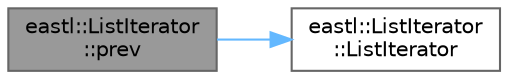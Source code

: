 digraph "eastl::ListIterator::prev"
{
 // LATEX_PDF_SIZE
  bgcolor="transparent";
  edge [fontname=Helvetica,fontsize=10,labelfontname=Helvetica,labelfontsize=10];
  node [fontname=Helvetica,fontsize=10,shape=box,height=0.2,width=0.4];
  rankdir="LR";
  Node1 [id="Node000001",label="eastl::ListIterator\l::prev",height=0.2,width=0.4,color="gray40", fillcolor="grey60", style="filled", fontcolor="black",tooltip=" "];
  Node1 -> Node2 [id="edge1_Node000001_Node000002",color="steelblue1",style="solid",tooltip=" "];
  Node2 [id="Node000002",label="eastl::ListIterator\l::ListIterator",height=0.2,width=0.4,color="grey40", fillcolor="white", style="filled",URL="$structeastl_1_1_list_iterator.html#a7b6dbf4de20dd8668330f2a045e0a699",tooltip=" "];
}
